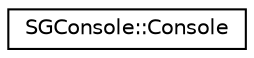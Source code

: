 digraph "Graphical Class Hierarchy"
{
 // LATEX_PDF_SIZE
  edge [fontname="Helvetica",fontsize="10",labelfontname="Helvetica",labelfontsize="10"];
  node [fontname="Helvetica",fontsize="10",shape=record];
  rankdir="LR";
  Node0 [label="SGConsole::Console",height=0.2,width=0.4,color="black", fillcolor="white", style="filled",URL="$classSGConsole_1_1Console.html",tooltip=" "];
}
